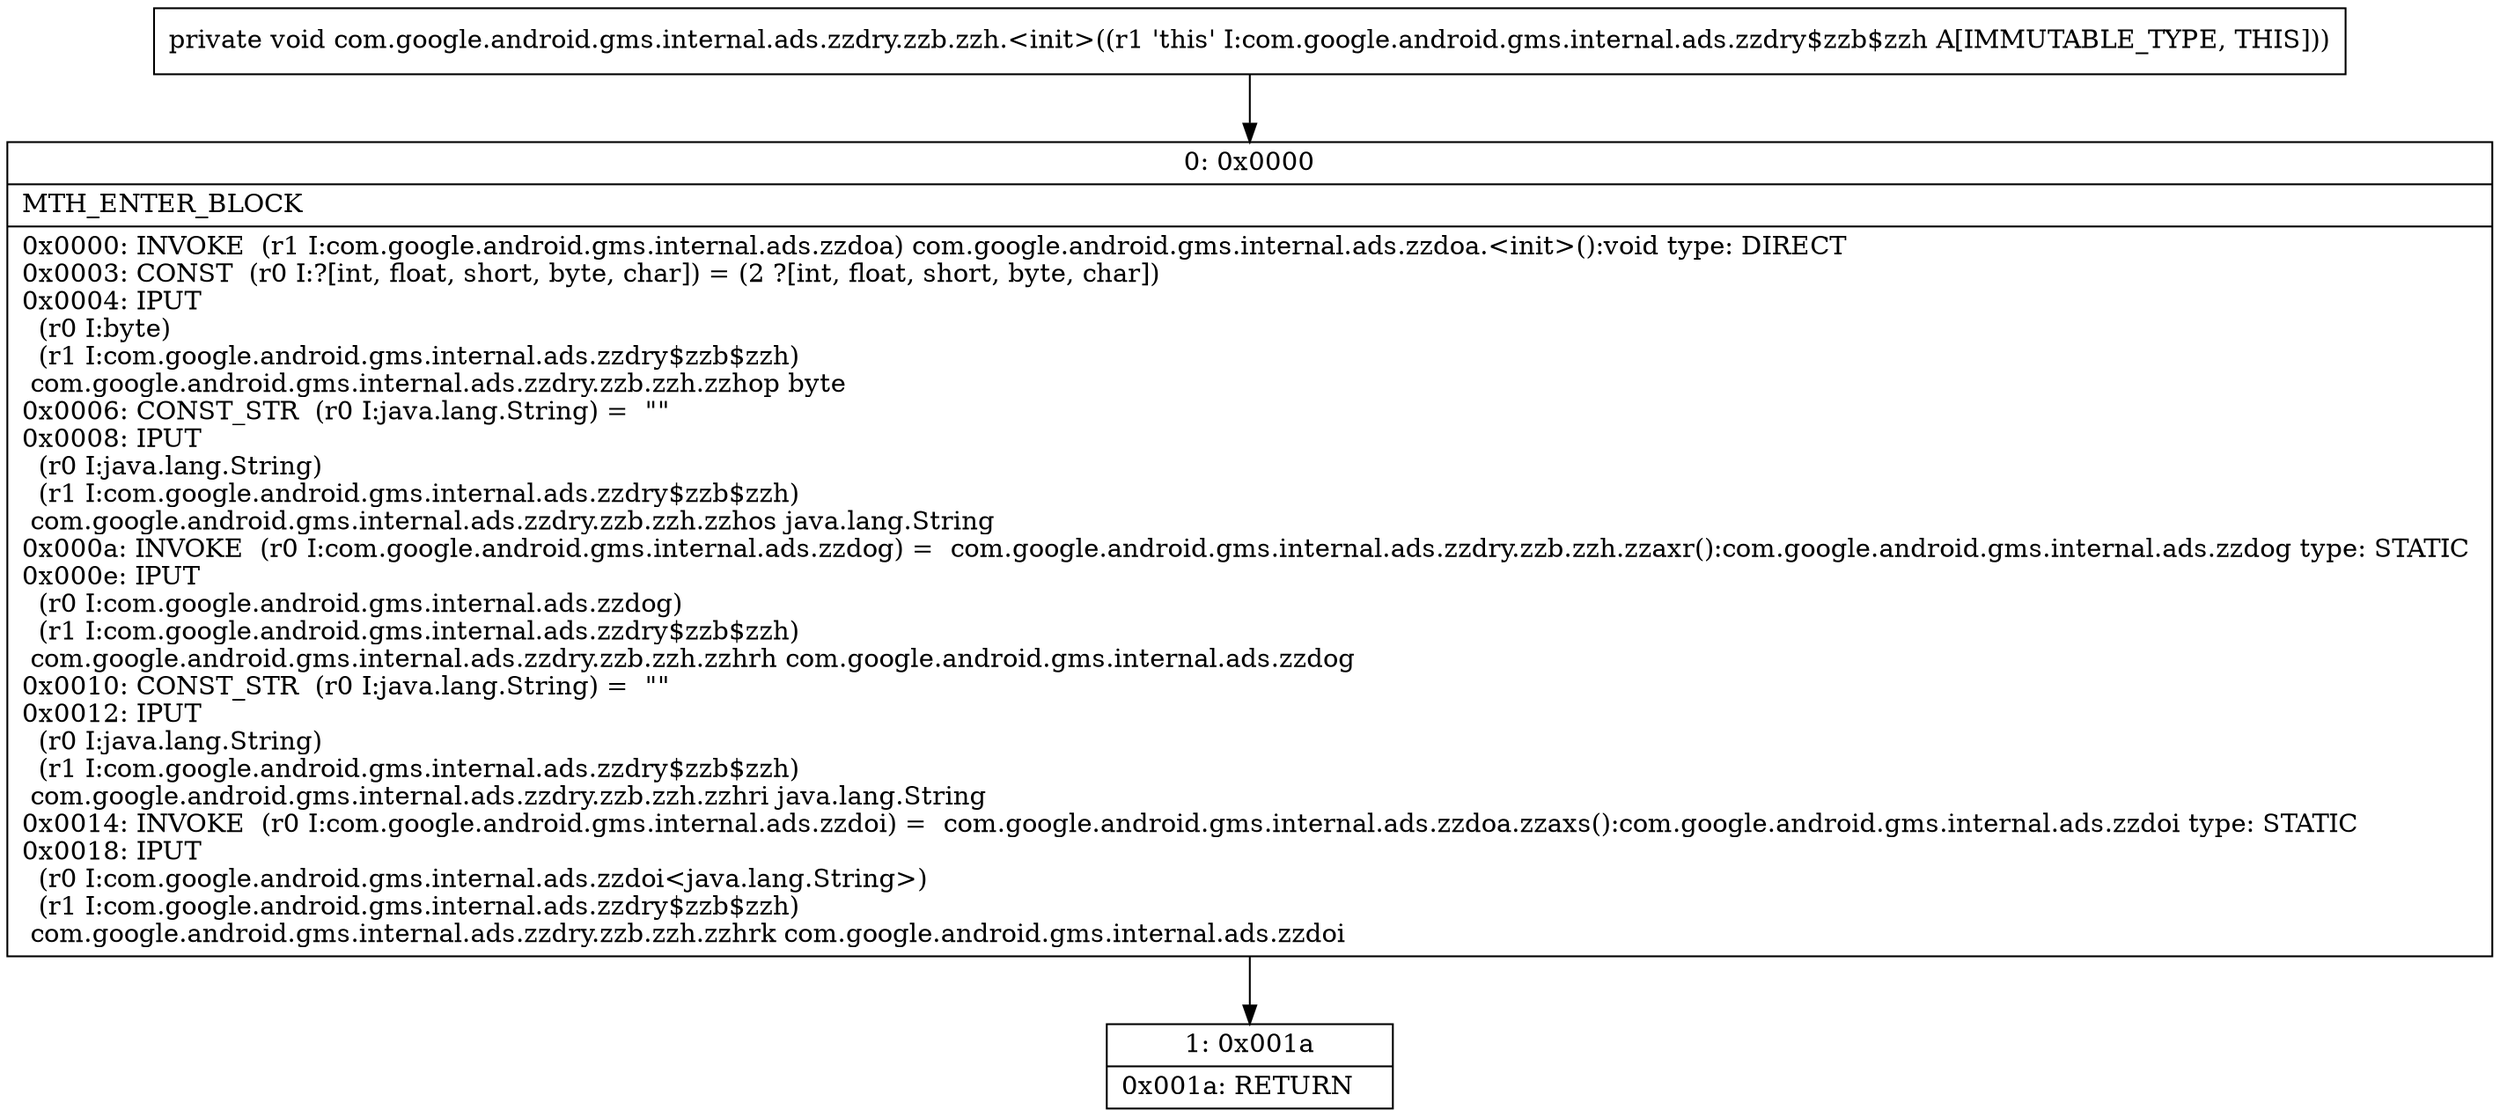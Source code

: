 digraph "CFG forcom.google.android.gms.internal.ads.zzdry.zzb.zzh.\<init\>()V" {
Node_0 [shape=record,label="{0\:\ 0x0000|MTH_ENTER_BLOCK\l|0x0000: INVOKE  (r1 I:com.google.android.gms.internal.ads.zzdoa) com.google.android.gms.internal.ads.zzdoa.\<init\>():void type: DIRECT \l0x0003: CONST  (r0 I:?[int, float, short, byte, char]) = (2 ?[int, float, short, byte, char]) \l0x0004: IPUT  \l  (r0 I:byte)\l  (r1 I:com.google.android.gms.internal.ads.zzdry$zzb$zzh)\l com.google.android.gms.internal.ads.zzdry.zzb.zzh.zzhop byte \l0x0006: CONST_STR  (r0 I:java.lang.String) =  \"\" \l0x0008: IPUT  \l  (r0 I:java.lang.String)\l  (r1 I:com.google.android.gms.internal.ads.zzdry$zzb$zzh)\l com.google.android.gms.internal.ads.zzdry.zzb.zzh.zzhos java.lang.String \l0x000a: INVOKE  (r0 I:com.google.android.gms.internal.ads.zzdog) =  com.google.android.gms.internal.ads.zzdry.zzb.zzh.zzaxr():com.google.android.gms.internal.ads.zzdog type: STATIC \l0x000e: IPUT  \l  (r0 I:com.google.android.gms.internal.ads.zzdog)\l  (r1 I:com.google.android.gms.internal.ads.zzdry$zzb$zzh)\l com.google.android.gms.internal.ads.zzdry.zzb.zzh.zzhrh com.google.android.gms.internal.ads.zzdog \l0x0010: CONST_STR  (r0 I:java.lang.String) =  \"\" \l0x0012: IPUT  \l  (r0 I:java.lang.String)\l  (r1 I:com.google.android.gms.internal.ads.zzdry$zzb$zzh)\l com.google.android.gms.internal.ads.zzdry.zzb.zzh.zzhri java.lang.String \l0x0014: INVOKE  (r0 I:com.google.android.gms.internal.ads.zzdoi) =  com.google.android.gms.internal.ads.zzdoa.zzaxs():com.google.android.gms.internal.ads.zzdoi type: STATIC \l0x0018: IPUT  \l  (r0 I:com.google.android.gms.internal.ads.zzdoi\<java.lang.String\>)\l  (r1 I:com.google.android.gms.internal.ads.zzdry$zzb$zzh)\l com.google.android.gms.internal.ads.zzdry.zzb.zzh.zzhrk com.google.android.gms.internal.ads.zzdoi \l}"];
Node_1 [shape=record,label="{1\:\ 0x001a|0x001a: RETURN   \l}"];
MethodNode[shape=record,label="{private void com.google.android.gms.internal.ads.zzdry.zzb.zzh.\<init\>((r1 'this' I:com.google.android.gms.internal.ads.zzdry$zzb$zzh A[IMMUTABLE_TYPE, THIS])) }"];
MethodNode -> Node_0;
Node_0 -> Node_1;
}

